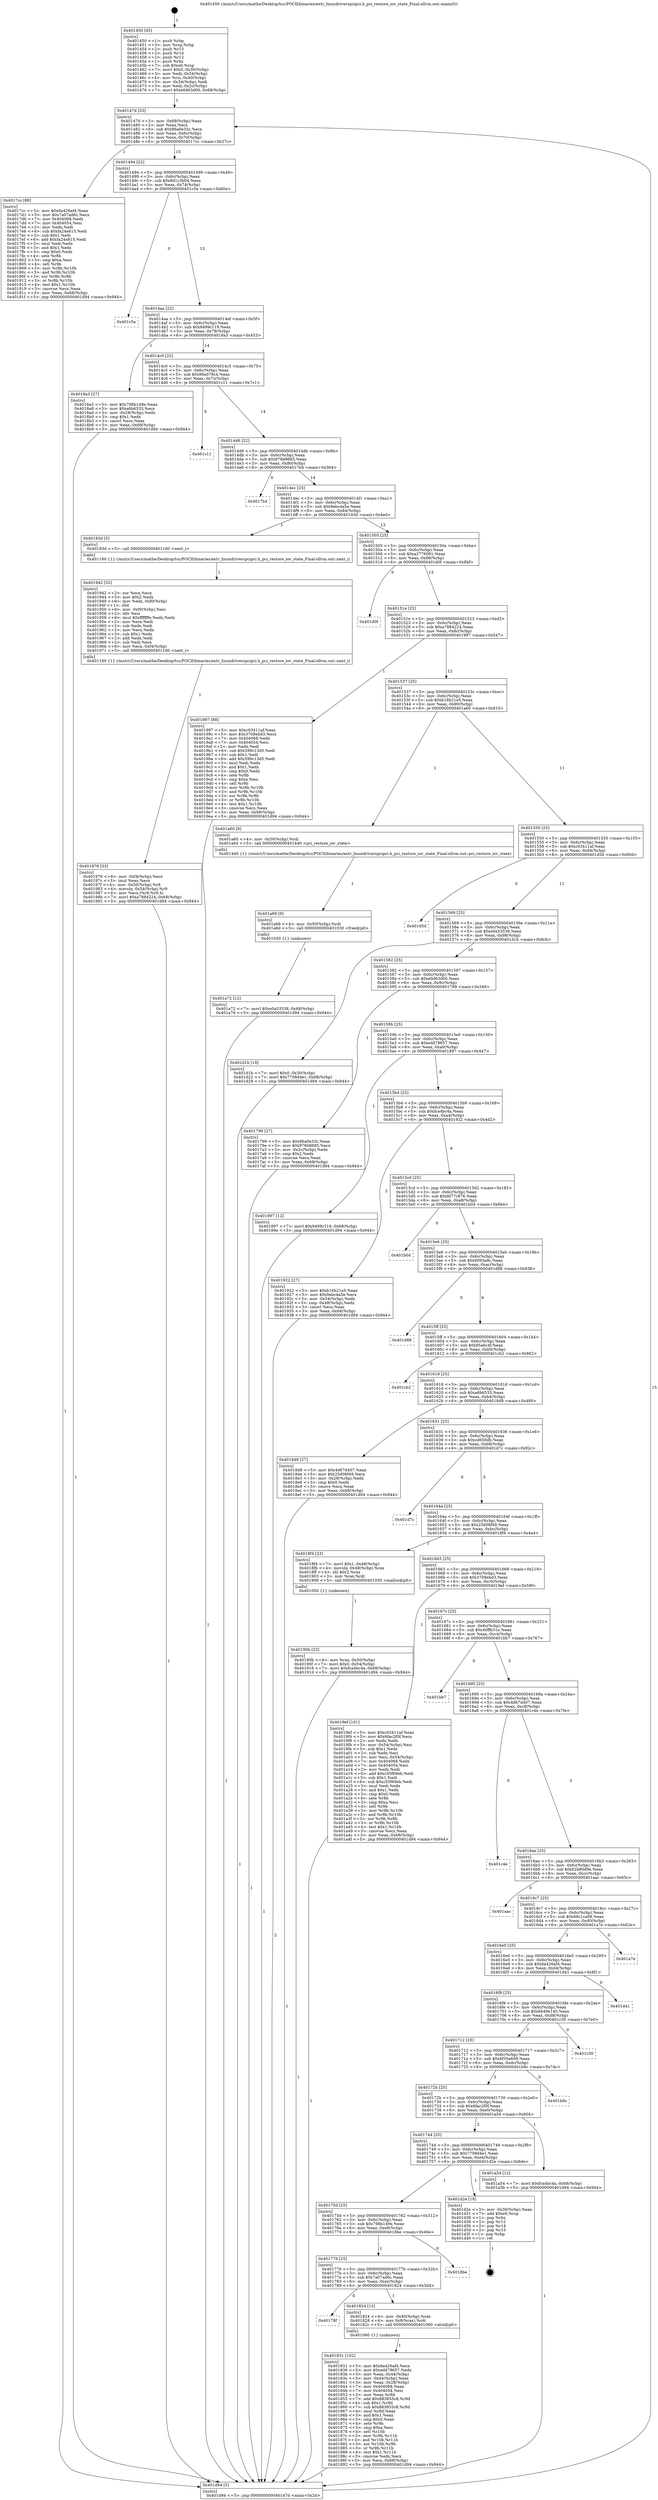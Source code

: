 digraph "0x401450" {
  label = "0x401450 (/mnt/c/Users/mathe/Desktop/tcc/POCII/binaries/extr_linuxdriverspcipci.h_pci_restore_iov_state_Final-ollvm.out::main(0))"
  labelloc = "t"
  node[shape=record]

  Entry [label="",width=0.3,height=0.3,shape=circle,fillcolor=black,style=filled]
  "0x40147d" [label="{
     0x40147d [23]\l
     | [instrs]\l
     &nbsp;&nbsp;0x40147d \<+3\>: mov -0x68(%rbp),%eax\l
     &nbsp;&nbsp;0x401480 \<+2\>: mov %eax,%ecx\l
     &nbsp;&nbsp;0x401482 \<+6\>: sub $0x86a0e33c,%ecx\l
     &nbsp;&nbsp;0x401488 \<+3\>: mov %eax,-0x6c(%rbp)\l
     &nbsp;&nbsp;0x40148b \<+3\>: mov %ecx,-0x70(%rbp)\l
     &nbsp;&nbsp;0x40148e \<+6\>: je 00000000004017cc \<main+0x37c\>\l
  }"]
  "0x4017cc" [label="{
     0x4017cc [88]\l
     | [instrs]\l
     &nbsp;&nbsp;0x4017cc \<+5\>: mov $0x6a426af4,%eax\l
     &nbsp;&nbsp;0x4017d1 \<+5\>: mov $0x7a07ad6c,%ecx\l
     &nbsp;&nbsp;0x4017d6 \<+7\>: mov 0x404068,%edx\l
     &nbsp;&nbsp;0x4017dd \<+7\>: mov 0x404054,%esi\l
     &nbsp;&nbsp;0x4017e4 \<+2\>: mov %edx,%edi\l
     &nbsp;&nbsp;0x4017e6 \<+6\>: sub $0xfa24e815,%edi\l
     &nbsp;&nbsp;0x4017ec \<+3\>: sub $0x1,%edi\l
     &nbsp;&nbsp;0x4017ef \<+6\>: add $0xfa24e815,%edi\l
     &nbsp;&nbsp;0x4017f5 \<+3\>: imul %edi,%edx\l
     &nbsp;&nbsp;0x4017f8 \<+3\>: and $0x1,%edx\l
     &nbsp;&nbsp;0x4017fb \<+3\>: cmp $0x0,%edx\l
     &nbsp;&nbsp;0x4017fe \<+4\>: sete %r8b\l
     &nbsp;&nbsp;0x401802 \<+3\>: cmp $0xa,%esi\l
     &nbsp;&nbsp;0x401805 \<+4\>: setl %r9b\l
     &nbsp;&nbsp;0x401809 \<+3\>: mov %r8b,%r10b\l
     &nbsp;&nbsp;0x40180c \<+3\>: and %r9b,%r10b\l
     &nbsp;&nbsp;0x40180f \<+3\>: xor %r9b,%r8b\l
     &nbsp;&nbsp;0x401812 \<+3\>: or %r8b,%r10b\l
     &nbsp;&nbsp;0x401815 \<+4\>: test $0x1,%r10b\l
     &nbsp;&nbsp;0x401819 \<+3\>: cmovne %ecx,%eax\l
     &nbsp;&nbsp;0x40181c \<+3\>: mov %eax,-0x68(%rbp)\l
     &nbsp;&nbsp;0x40181f \<+5\>: jmp 0000000000401d94 \<main+0x944\>\l
  }"]
  "0x401494" [label="{
     0x401494 [22]\l
     | [instrs]\l
     &nbsp;&nbsp;0x401494 \<+5\>: jmp 0000000000401499 \<main+0x49\>\l
     &nbsp;&nbsp;0x401499 \<+3\>: mov -0x6c(%rbp),%eax\l
     &nbsp;&nbsp;0x40149c \<+5\>: sub $0x8d1c3b04,%eax\l
     &nbsp;&nbsp;0x4014a1 \<+3\>: mov %eax,-0x74(%rbp)\l
     &nbsp;&nbsp;0x4014a4 \<+6\>: je 0000000000401c5a \<main+0x80a\>\l
  }"]
  Exit [label="",width=0.3,height=0.3,shape=circle,fillcolor=black,style=filled,peripheries=2]
  "0x401c5a" [label="{
     0x401c5a\l
  }", style=dashed]
  "0x4014aa" [label="{
     0x4014aa [22]\l
     | [instrs]\l
     &nbsp;&nbsp;0x4014aa \<+5\>: jmp 00000000004014af \<main+0x5f\>\l
     &nbsp;&nbsp;0x4014af \<+3\>: mov -0x6c(%rbp),%eax\l
     &nbsp;&nbsp;0x4014b2 \<+5\>: sub $0x9499c119,%eax\l
     &nbsp;&nbsp;0x4014b7 \<+3\>: mov %eax,-0x78(%rbp)\l
     &nbsp;&nbsp;0x4014ba \<+6\>: je 00000000004018a3 \<main+0x453\>\l
  }"]
  "0x401a72" [label="{
     0x401a72 [12]\l
     | [instrs]\l
     &nbsp;&nbsp;0x401a72 \<+7\>: movl $0xe0a53538,-0x68(%rbp)\l
     &nbsp;&nbsp;0x401a79 \<+5\>: jmp 0000000000401d94 \<main+0x944\>\l
  }"]
  "0x4018a3" [label="{
     0x4018a3 [27]\l
     | [instrs]\l
     &nbsp;&nbsp;0x4018a3 \<+5\>: mov $0x798b149e,%eax\l
     &nbsp;&nbsp;0x4018a8 \<+5\>: mov $0xa6b6533,%ecx\l
     &nbsp;&nbsp;0x4018ad \<+3\>: mov -0x28(%rbp),%edx\l
     &nbsp;&nbsp;0x4018b0 \<+3\>: cmp $0x1,%edx\l
     &nbsp;&nbsp;0x4018b3 \<+3\>: cmovl %ecx,%eax\l
     &nbsp;&nbsp;0x4018b6 \<+3\>: mov %eax,-0x68(%rbp)\l
     &nbsp;&nbsp;0x4018b9 \<+5\>: jmp 0000000000401d94 \<main+0x944\>\l
  }"]
  "0x4014c0" [label="{
     0x4014c0 [22]\l
     | [instrs]\l
     &nbsp;&nbsp;0x4014c0 \<+5\>: jmp 00000000004014c5 \<main+0x75\>\l
     &nbsp;&nbsp;0x4014c5 \<+3\>: mov -0x6c(%rbp),%eax\l
     &nbsp;&nbsp;0x4014c8 \<+5\>: sub $0x96a078c4,%eax\l
     &nbsp;&nbsp;0x4014cd \<+3\>: mov %eax,-0x7c(%rbp)\l
     &nbsp;&nbsp;0x4014d0 \<+6\>: je 0000000000401c11 \<main+0x7c1\>\l
  }"]
  "0x401a69" [label="{
     0x401a69 [9]\l
     | [instrs]\l
     &nbsp;&nbsp;0x401a69 \<+4\>: mov -0x50(%rbp),%rdi\l
     &nbsp;&nbsp;0x401a6d \<+5\>: call 0000000000401030 \<free@plt\>\l
     | [calls]\l
     &nbsp;&nbsp;0x401030 \{1\} (unknown)\l
  }"]
  "0x401c11" [label="{
     0x401c11\l
  }", style=dashed]
  "0x4014d6" [label="{
     0x4014d6 [22]\l
     | [instrs]\l
     &nbsp;&nbsp;0x4014d6 \<+5\>: jmp 00000000004014db \<main+0x8b\>\l
     &nbsp;&nbsp;0x4014db \<+3\>: mov -0x6c(%rbp),%eax\l
     &nbsp;&nbsp;0x4014de \<+5\>: sub $0x976b8685,%eax\l
     &nbsp;&nbsp;0x4014e3 \<+3\>: mov %eax,-0x80(%rbp)\l
     &nbsp;&nbsp;0x4014e6 \<+6\>: je 00000000004017b4 \<main+0x364\>\l
  }"]
  "0x401976" [label="{
     0x401976 [33]\l
     | [instrs]\l
     &nbsp;&nbsp;0x401976 \<+6\>: mov -0xf4(%rbp),%ecx\l
     &nbsp;&nbsp;0x40197c \<+3\>: imul %eax,%ecx\l
     &nbsp;&nbsp;0x40197f \<+4\>: mov -0x50(%rbp),%r8\l
     &nbsp;&nbsp;0x401983 \<+4\>: movslq -0x54(%rbp),%r9\l
     &nbsp;&nbsp;0x401987 \<+4\>: mov %ecx,(%r8,%r9,4)\l
     &nbsp;&nbsp;0x40198b \<+7\>: movl $0xa7884224,-0x68(%rbp)\l
     &nbsp;&nbsp;0x401992 \<+5\>: jmp 0000000000401d94 \<main+0x944\>\l
  }"]
  "0x4017b4" [label="{
     0x4017b4\l
  }", style=dashed]
  "0x4014ec" [label="{
     0x4014ec [25]\l
     | [instrs]\l
     &nbsp;&nbsp;0x4014ec \<+5\>: jmp 00000000004014f1 \<main+0xa1\>\l
     &nbsp;&nbsp;0x4014f1 \<+3\>: mov -0x6c(%rbp),%eax\l
     &nbsp;&nbsp;0x4014f4 \<+5\>: sub $0x9ebc4a5e,%eax\l
     &nbsp;&nbsp;0x4014f9 \<+6\>: mov %eax,-0x84(%rbp)\l
     &nbsp;&nbsp;0x4014ff \<+6\>: je 000000000040193d \<main+0x4ed\>\l
  }"]
  "0x401942" [label="{
     0x401942 [52]\l
     | [instrs]\l
     &nbsp;&nbsp;0x401942 \<+2\>: xor %ecx,%ecx\l
     &nbsp;&nbsp;0x401944 \<+5\>: mov $0x2,%edx\l
     &nbsp;&nbsp;0x401949 \<+6\>: mov %edx,-0xf0(%rbp)\l
     &nbsp;&nbsp;0x40194f \<+1\>: cltd\l
     &nbsp;&nbsp;0x401950 \<+6\>: mov -0xf0(%rbp),%esi\l
     &nbsp;&nbsp;0x401956 \<+2\>: idiv %esi\l
     &nbsp;&nbsp;0x401958 \<+6\>: imul $0xfffffffe,%edx,%edx\l
     &nbsp;&nbsp;0x40195e \<+2\>: mov %ecx,%edi\l
     &nbsp;&nbsp;0x401960 \<+2\>: sub %edx,%edi\l
     &nbsp;&nbsp;0x401962 \<+2\>: mov %ecx,%edx\l
     &nbsp;&nbsp;0x401964 \<+3\>: sub $0x1,%edx\l
     &nbsp;&nbsp;0x401967 \<+2\>: add %edx,%edi\l
     &nbsp;&nbsp;0x401969 \<+2\>: sub %edi,%ecx\l
     &nbsp;&nbsp;0x40196b \<+6\>: mov %ecx,-0xf4(%rbp)\l
     &nbsp;&nbsp;0x401971 \<+5\>: call 0000000000401160 \<next_i\>\l
     | [calls]\l
     &nbsp;&nbsp;0x401160 \{1\} (/mnt/c/Users/mathe/Desktop/tcc/POCII/binaries/extr_linuxdriverspcipci.h_pci_restore_iov_state_Final-ollvm.out::next_i)\l
  }"]
  "0x40193d" [label="{
     0x40193d [5]\l
     | [instrs]\l
     &nbsp;&nbsp;0x40193d \<+5\>: call 0000000000401160 \<next_i\>\l
     | [calls]\l
     &nbsp;&nbsp;0x401160 \{1\} (/mnt/c/Users/mathe/Desktop/tcc/POCII/binaries/extr_linuxdriverspcipci.h_pci_restore_iov_state_Final-ollvm.out::next_i)\l
  }"]
  "0x401505" [label="{
     0x401505 [25]\l
     | [instrs]\l
     &nbsp;&nbsp;0x401505 \<+5\>: jmp 000000000040150a \<main+0xba\>\l
     &nbsp;&nbsp;0x40150a \<+3\>: mov -0x6c(%rbp),%eax\l
     &nbsp;&nbsp;0x40150d \<+5\>: sub $0xa2776091,%eax\l
     &nbsp;&nbsp;0x401512 \<+6\>: mov %eax,-0x88(%rbp)\l
     &nbsp;&nbsp;0x401518 \<+6\>: je 0000000000401d0f \<main+0x8bf\>\l
  }"]
  "0x40190b" [label="{
     0x40190b [23]\l
     | [instrs]\l
     &nbsp;&nbsp;0x40190b \<+4\>: mov %rax,-0x50(%rbp)\l
     &nbsp;&nbsp;0x40190f \<+7\>: movl $0x0,-0x54(%rbp)\l
     &nbsp;&nbsp;0x401916 \<+7\>: movl $0xfca4bc4a,-0x68(%rbp)\l
     &nbsp;&nbsp;0x40191d \<+5\>: jmp 0000000000401d94 \<main+0x944\>\l
  }"]
  "0x401d0f" [label="{
     0x401d0f\l
  }", style=dashed]
  "0x40151e" [label="{
     0x40151e [25]\l
     | [instrs]\l
     &nbsp;&nbsp;0x40151e \<+5\>: jmp 0000000000401523 \<main+0xd3\>\l
     &nbsp;&nbsp;0x401523 \<+3\>: mov -0x6c(%rbp),%eax\l
     &nbsp;&nbsp;0x401526 \<+5\>: sub $0xa7884224,%eax\l
     &nbsp;&nbsp;0x40152b \<+6\>: mov %eax,-0x8c(%rbp)\l
     &nbsp;&nbsp;0x401531 \<+6\>: je 0000000000401997 \<main+0x547\>\l
  }"]
  "0x401831" [label="{
     0x401831 [102]\l
     | [instrs]\l
     &nbsp;&nbsp;0x401831 \<+5\>: mov $0x6a426af4,%ecx\l
     &nbsp;&nbsp;0x401836 \<+5\>: mov $0xedd78657,%edx\l
     &nbsp;&nbsp;0x40183b \<+3\>: mov %eax,-0x44(%rbp)\l
     &nbsp;&nbsp;0x40183e \<+3\>: mov -0x44(%rbp),%eax\l
     &nbsp;&nbsp;0x401841 \<+3\>: mov %eax,-0x28(%rbp)\l
     &nbsp;&nbsp;0x401844 \<+7\>: mov 0x404068,%eax\l
     &nbsp;&nbsp;0x40184b \<+7\>: mov 0x404054,%esi\l
     &nbsp;&nbsp;0x401852 \<+3\>: mov %eax,%r8d\l
     &nbsp;&nbsp;0x401855 \<+7\>: add $0x883855c8,%r8d\l
     &nbsp;&nbsp;0x40185c \<+4\>: sub $0x1,%r8d\l
     &nbsp;&nbsp;0x401860 \<+7\>: sub $0x883855c8,%r8d\l
     &nbsp;&nbsp;0x401867 \<+4\>: imul %r8d,%eax\l
     &nbsp;&nbsp;0x40186b \<+3\>: and $0x1,%eax\l
     &nbsp;&nbsp;0x40186e \<+3\>: cmp $0x0,%eax\l
     &nbsp;&nbsp;0x401871 \<+4\>: sete %r9b\l
     &nbsp;&nbsp;0x401875 \<+3\>: cmp $0xa,%esi\l
     &nbsp;&nbsp;0x401878 \<+4\>: setl %r10b\l
     &nbsp;&nbsp;0x40187c \<+3\>: mov %r9b,%r11b\l
     &nbsp;&nbsp;0x40187f \<+3\>: and %r10b,%r11b\l
     &nbsp;&nbsp;0x401882 \<+3\>: xor %r10b,%r9b\l
     &nbsp;&nbsp;0x401885 \<+3\>: or %r9b,%r11b\l
     &nbsp;&nbsp;0x401888 \<+4\>: test $0x1,%r11b\l
     &nbsp;&nbsp;0x40188c \<+3\>: cmovne %edx,%ecx\l
     &nbsp;&nbsp;0x40188f \<+3\>: mov %ecx,-0x68(%rbp)\l
     &nbsp;&nbsp;0x401892 \<+5\>: jmp 0000000000401d94 \<main+0x944\>\l
  }"]
  "0x401997" [label="{
     0x401997 [88]\l
     | [instrs]\l
     &nbsp;&nbsp;0x401997 \<+5\>: mov $0xc03411af,%eax\l
     &nbsp;&nbsp;0x40199c \<+5\>: mov $0x3708ebd3,%ecx\l
     &nbsp;&nbsp;0x4019a1 \<+7\>: mov 0x404068,%edx\l
     &nbsp;&nbsp;0x4019a8 \<+7\>: mov 0x404054,%esi\l
     &nbsp;&nbsp;0x4019af \<+2\>: mov %edx,%edi\l
     &nbsp;&nbsp;0x4019b1 \<+6\>: sub $0x599c13d5,%edi\l
     &nbsp;&nbsp;0x4019b7 \<+3\>: sub $0x1,%edi\l
     &nbsp;&nbsp;0x4019ba \<+6\>: add $0x599c13d5,%edi\l
     &nbsp;&nbsp;0x4019c0 \<+3\>: imul %edi,%edx\l
     &nbsp;&nbsp;0x4019c3 \<+3\>: and $0x1,%edx\l
     &nbsp;&nbsp;0x4019c6 \<+3\>: cmp $0x0,%edx\l
     &nbsp;&nbsp;0x4019c9 \<+4\>: sete %r8b\l
     &nbsp;&nbsp;0x4019cd \<+3\>: cmp $0xa,%esi\l
     &nbsp;&nbsp;0x4019d0 \<+4\>: setl %r9b\l
     &nbsp;&nbsp;0x4019d4 \<+3\>: mov %r8b,%r10b\l
     &nbsp;&nbsp;0x4019d7 \<+3\>: and %r9b,%r10b\l
     &nbsp;&nbsp;0x4019da \<+3\>: xor %r9b,%r8b\l
     &nbsp;&nbsp;0x4019dd \<+3\>: or %r8b,%r10b\l
     &nbsp;&nbsp;0x4019e0 \<+4\>: test $0x1,%r10b\l
     &nbsp;&nbsp;0x4019e4 \<+3\>: cmovne %ecx,%eax\l
     &nbsp;&nbsp;0x4019e7 \<+3\>: mov %eax,-0x68(%rbp)\l
     &nbsp;&nbsp;0x4019ea \<+5\>: jmp 0000000000401d94 \<main+0x944\>\l
  }"]
  "0x401537" [label="{
     0x401537 [25]\l
     | [instrs]\l
     &nbsp;&nbsp;0x401537 \<+5\>: jmp 000000000040153c \<main+0xec\>\l
     &nbsp;&nbsp;0x40153c \<+3\>: mov -0x6c(%rbp),%eax\l
     &nbsp;&nbsp;0x40153f \<+5\>: sub $0xb16b21e5,%eax\l
     &nbsp;&nbsp;0x401544 \<+6\>: mov %eax,-0x90(%rbp)\l
     &nbsp;&nbsp;0x40154a \<+6\>: je 0000000000401a60 \<main+0x610\>\l
  }"]
  "0x40178f" [label="{
     0x40178f\l
  }", style=dashed]
  "0x401a60" [label="{
     0x401a60 [9]\l
     | [instrs]\l
     &nbsp;&nbsp;0x401a60 \<+4\>: mov -0x50(%rbp),%rdi\l
     &nbsp;&nbsp;0x401a64 \<+5\>: call 0000000000401440 \<pci_restore_iov_state\>\l
     | [calls]\l
     &nbsp;&nbsp;0x401440 \{1\} (/mnt/c/Users/mathe/Desktop/tcc/POCII/binaries/extr_linuxdriverspcipci.h_pci_restore_iov_state_Final-ollvm.out::pci_restore_iov_state)\l
  }"]
  "0x401550" [label="{
     0x401550 [25]\l
     | [instrs]\l
     &nbsp;&nbsp;0x401550 \<+5\>: jmp 0000000000401555 \<main+0x105\>\l
     &nbsp;&nbsp;0x401555 \<+3\>: mov -0x6c(%rbp),%eax\l
     &nbsp;&nbsp;0x401558 \<+5\>: sub $0xc03411af,%eax\l
     &nbsp;&nbsp;0x40155d \<+6\>: mov %eax,-0x94(%rbp)\l
     &nbsp;&nbsp;0x401563 \<+6\>: je 0000000000401d5d \<main+0x90d\>\l
  }"]
  "0x401824" [label="{
     0x401824 [13]\l
     | [instrs]\l
     &nbsp;&nbsp;0x401824 \<+4\>: mov -0x40(%rbp),%rax\l
     &nbsp;&nbsp;0x401828 \<+4\>: mov 0x8(%rax),%rdi\l
     &nbsp;&nbsp;0x40182c \<+5\>: call 0000000000401060 \<atoi@plt\>\l
     | [calls]\l
     &nbsp;&nbsp;0x401060 \{1\} (unknown)\l
  }"]
  "0x401d5d" [label="{
     0x401d5d\l
  }", style=dashed]
  "0x401569" [label="{
     0x401569 [25]\l
     | [instrs]\l
     &nbsp;&nbsp;0x401569 \<+5\>: jmp 000000000040156e \<main+0x11e\>\l
     &nbsp;&nbsp;0x40156e \<+3\>: mov -0x6c(%rbp),%eax\l
     &nbsp;&nbsp;0x401571 \<+5\>: sub $0xe0a53538,%eax\l
     &nbsp;&nbsp;0x401576 \<+6\>: mov %eax,-0x98(%rbp)\l
     &nbsp;&nbsp;0x40157c \<+6\>: je 0000000000401d1b \<main+0x8cb\>\l
  }"]
  "0x401776" [label="{
     0x401776 [25]\l
     | [instrs]\l
     &nbsp;&nbsp;0x401776 \<+5\>: jmp 000000000040177b \<main+0x32b\>\l
     &nbsp;&nbsp;0x40177b \<+3\>: mov -0x6c(%rbp),%eax\l
     &nbsp;&nbsp;0x40177e \<+5\>: sub $0x7a07ad6c,%eax\l
     &nbsp;&nbsp;0x401783 \<+6\>: mov %eax,-0xec(%rbp)\l
     &nbsp;&nbsp;0x401789 \<+6\>: je 0000000000401824 \<main+0x3d4\>\l
  }"]
  "0x401d1b" [label="{
     0x401d1b [19]\l
     | [instrs]\l
     &nbsp;&nbsp;0x401d1b \<+7\>: movl $0x0,-0x30(%rbp)\l
     &nbsp;&nbsp;0x401d22 \<+7\>: movl $0x7708d4e1,-0x68(%rbp)\l
     &nbsp;&nbsp;0x401d29 \<+5\>: jmp 0000000000401d94 \<main+0x944\>\l
  }"]
  "0x401582" [label="{
     0x401582 [25]\l
     | [instrs]\l
     &nbsp;&nbsp;0x401582 \<+5\>: jmp 0000000000401587 \<main+0x137\>\l
     &nbsp;&nbsp;0x401587 \<+3\>: mov -0x6c(%rbp),%eax\l
     &nbsp;&nbsp;0x40158a \<+5\>: sub $0xe0d63d00,%eax\l
     &nbsp;&nbsp;0x40158f \<+6\>: mov %eax,-0x9c(%rbp)\l
     &nbsp;&nbsp;0x401595 \<+6\>: je 0000000000401799 \<main+0x349\>\l
  }"]
  "0x4018be" [label="{
     0x4018be\l
  }", style=dashed]
  "0x401799" [label="{
     0x401799 [27]\l
     | [instrs]\l
     &nbsp;&nbsp;0x401799 \<+5\>: mov $0x86a0e33c,%eax\l
     &nbsp;&nbsp;0x40179e \<+5\>: mov $0x976b8685,%ecx\l
     &nbsp;&nbsp;0x4017a3 \<+3\>: mov -0x2c(%rbp),%edx\l
     &nbsp;&nbsp;0x4017a6 \<+3\>: cmp $0x2,%edx\l
     &nbsp;&nbsp;0x4017a9 \<+3\>: cmovne %ecx,%eax\l
     &nbsp;&nbsp;0x4017ac \<+3\>: mov %eax,-0x68(%rbp)\l
     &nbsp;&nbsp;0x4017af \<+5\>: jmp 0000000000401d94 \<main+0x944\>\l
  }"]
  "0x40159b" [label="{
     0x40159b [25]\l
     | [instrs]\l
     &nbsp;&nbsp;0x40159b \<+5\>: jmp 00000000004015a0 \<main+0x150\>\l
     &nbsp;&nbsp;0x4015a0 \<+3\>: mov -0x6c(%rbp),%eax\l
     &nbsp;&nbsp;0x4015a3 \<+5\>: sub $0xedd78657,%eax\l
     &nbsp;&nbsp;0x4015a8 \<+6\>: mov %eax,-0xa0(%rbp)\l
     &nbsp;&nbsp;0x4015ae \<+6\>: je 0000000000401897 \<main+0x447\>\l
  }"]
  "0x401d94" [label="{
     0x401d94 [5]\l
     | [instrs]\l
     &nbsp;&nbsp;0x401d94 \<+5\>: jmp 000000000040147d \<main+0x2d\>\l
  }"]
  "0x401450" [label="{
     0x401450 [45]\l
     | [instrs]\l
     &nbsp;&nbsp;0x401450 \<+1\>: push %rbp\l
     &nbsp;&nbsp;0x401451 \<+3\>: mov %rsp,%rbp\l
     &nbsp;&nbsp;0x401454 \<+2\>: push %r15\l
     &nbsp;&nbsp;0x401456 \<+2\>: push %r14\l
     &nbsp;&nbsp;0x401458 \<+2\>: push %r12\l
     &nbsp;&nbsp;0x40145a \<+1\>: push %rbx\l
     &nbsp;&nbsp;0x40145b \<+7\>: sub $0xe0,%rsp\l
     &nbsp;&nbsp;0x401462 \<+7\>: movl $0x0,-0x30(%rbp)\l
     &nbsp;&nbsp;0x401469 \<+3\>: mov %edi,-0x34(%rbp)\l
     &nbsp;&nbsp;0x40146c \<+4\>: mov %rsi,-0x40(%rbp)\l
     &nbsp;&nbsp;0x401470 \<+3\>: mov -0x34(%rbp),%edi\l
     &nbsp;&nbsp;0x401473 \<+3\>: mov %edi,-0x2c(%rbp)\l
     &nbsp;&nbsp;0x401476 \<+7\>: movl $0xe0d63d00,-0x68(%rbp)\l
  }"]
  "0x40175d" [label="{
     0x40175d [25]\l
     | [instrs]\l
     &nbsp;&nbsp;0x40175d \<+5\>: jmp 0000000000401762 \<main+0x312\>\l
     &nbsp;&nbsp;0x401762 \<+3\>: mov -0x6c(%rbp),%eax\l
     &nbsp;&nbsp;0x401765 \<+5\>: sub $0x798b149e,%eax\l
     &nbsp;&nbsp;0x40176a \<+6\>: mov %eax,-0xe8(%rbp)\l
     &nbsp;&nbsp;0x401770 \<+6\>: je 00000000004018be \<main+0x46e\>\l
  }"]
  "0x401897" [label="{
     0x401897 [12]\l
     | [instrs]\l
     &nbsp;&nbsp;0x401897 \<+7\>: movl $0x9499c119,-0x68(%rbp)\l
     &nbsp;&nbsp;0x40189e \<+5\>: jmp 0000000000401d94 \<main+0x944\>\l
  }"]
  "0x4015b4" [label="{
     0x4015b4 [25]\l
     | [instrs]\l
     &nbsp;&nbsp;0x4015b4 \<+5\>: jmp 00000000004015b9 \<main+0x169\>\l
     &nbsp;&nbsp;0x4015b9 \<+3\>: mov -0x6c(%rbp),%eax\l
     &nbsp;&nbsp;0x4015bc \<+5\>: sub $0xfca4bc4a,%eax\l
     &nbsp;&nbsp;0x4015c1 \<+6\>: mov %eax,-0xa4(%rbp)\l
     &nbsp;&nbsp;0x4015c7 \<+6\>: je 0000000000401922 \<main+0x4d2\>\l
  }"]
  "0x401d2e" [label="{
     0x401d2e [19]\l
     | [instrs]\l
     &nbsp;&nbsp;0x401d2e \<+3\>: mov -0x30(%rbp),%eax\l
     &nbsp;&nbsp;0x401d31 \<+7\>: add $0xe0,%rsp\l
     &nbsp;&nbsp;0x401d38 \<+1\>: pop %rbx\l
     &nbsp;&nbsp;0x401d39 \<+2\>: pop %r12\l
     &nbsp;&nbsp;0x401d3b \<+2\>: pop %r14\l
     &nbsp;&nbsp;0x401d3d \<+2\>: pop %r15\l
     &nbsp;&nbsp;0x401d3f \<+1\>: pop %rbp\l
     &nbsp;&nbsp;0x401d40 \<+1\>: ret\l
  }"]
  "0x401922" [label="{
     0x401922 [27]\l
     | [instrs]\l
     &nbsp;&nbsp;0x401922 \<+5\>: mov $0xb16b21e5,%eax\l
     &nbsp;&nbsp;0x401927 \<+5\>: mov $0x9ebc4a5e,%ecx\l
     &nbsp;&nbsp;0x40192c \<+3\>: mov -0x54(%rbp),%edx\l
     &nbsp;&nbsp;0x40192f \<+3\>: cmp -0x48(%rbp),%edx\l
     &nbsp;&nbsp;0x401932 \<+3\>: cmovl %ecx,%eax\l
     &nbsp;&nbsp;0x401935 \<+3\>: mov %eax,-0x68(%rbp)\l
     &nbsp;&nbsp;0x401938 \<+5\>: jmp 0000000000401d94 \<main+0x944\>\l
  }"]
  "0x4015cd" [label="{
     0x4015cd [25]\l
     | [instrs]\l
     &nbsp;&nbsp;0x4015cd \<+5\>: jmp 00000000004015d2 \<main+0x182\>\l
     &nbsp;&nbsp;0x4015d2 \<+3\>: mov -0x6c(%rbp),%eax\l
     &nbsp;&nbsp;0x4015d5 \<+5\>: sub $0xfd77c876,%eax\l
     &nbsp;&nbsp;0x4015da \<+6\>: mov %eax,-0xa8(%rbp)\l
     &nbsp;&nbsp;0x4015e0 \<+6\>: je 0000000000401b04 \<main+0x6b4\>\l
  }"]
  "0x401744" [label="{
     0x401744 [25]\l
     | [instrs]\l
     &nbsp;&nbsp;0x401744 \<+5\>: jmp 0000000000401749 \<main+0x2f9\>\l
     &nbsp;&nbsp;0x401749 \<+3\>: mov -0x6c(%rbp),%eax\l
     &nbsp;&nbsp;0x40174c \<+5\>: sub $0x7708d4e1,%eax\l
     &nbsp;&nbsp;0x401751 \<+6\>: mov %eax,-0xe4(%rbp)\l
     &nbsp;&nbsp;0x401757 \<+6\>: je 0000000000401d2e \<main+0x8de\>\l
  }"]
  "0x401b04" [label="{
     0x401b04\l
  }", style=dashed]
  "0x4015e6" [label="{
     0x4015e6 [25]\l
     | [instrs]\l
     &nbsp;&nbsp;0x4015e6 \<+5\>: jmp 00000000004015eb \<main+0x19b\>\l
     &nbsp;&nbsp;0x4015eb \<+3\>: mov -0x6c(%rbp),%eax\l
     &nbsp;&nbsp;0x4015ee \<+5\>: sub $0x9093a9c,%eax\l
     &nbsp;&nbsp;0x4015f3 \<+6\>: mov %eax,-0xac(%rbp)\l
     &nbsp;&nbsp;0x4015f9 \<+6\>: je 0000000000401d88 \<main+0x938\>\l
  }"]
  "0x401a54" [label="{
     0x401a54 [12]\l
     | [instrs]\l
     &nbsp;&nbsp;0x401a54 \<+7\>: movl $0xfca4bc4a,-0x68(%rbp)\l
     &nbsp;&nbsp;0x401a5b \<+5\>: jmp 0000000000401d94 \<main+0x944\>\l
  }"]
  "0x401d88" [label="{
     0x401d88\l
  }", style=dashed]
  "0x4015ff" [label="{
     0x4015ff [25]\l
     | [instrs]\l
     &nbsp;&nbsp;0x4015ff \<+5\>: jmp 0000000000401604 \<main+0x1b4\>\l
     &nbsp;&nbsp;0x401604 \<+3\>: mov -0x6c(%rbp),%eax\l
     &nbsp;&nbsp;0x401607 \<+5\>: sub $0x95a6c4f,%eax\l
     &nbsp;&nbsp;0x40160c \<+6\>: mov %eax,-0xb0(%rbp)\l
     &nbsp;&nbsp;0x401612 \<+6\>: je 0000000000401cb2 \<main+0x862\>\l
  }"]
  "0x40172b" [label="{
     0x40172b [25]\l
     | [instrs]\l
     &nbsp;&nbsp;0x40172b \<+5\>: jmp 0000000000401730 \<main+0x2e0\>\l
     &nbsp;&nbsp;0x401730 \<+3\>: mov -0x6c(%rbp),%eax\l
     &nbsp;&nbsp;0x401733 \<+5\>: sub $0x6fac2f0f,%eax\l
     &nbsp;&nbsp;0x401738 \<+6\>: mov %eax,-0xe0(%rbp)\l
     &nbsp;&nbsp;0x40173e \<+6\>: je 0000000000401a54 \<main+0x604\>\l
  }"]
  "0x401cb2" [label="{
     0x401cb2\l
  }", style=dashed]
  "0x401618" [label="{
     0x401618 [25]\l
     | [instrs]\l
     &nbsp;&nbsp;0x401618 \<+5\>: jmp 000000000040161d \<main+0x1cd\>\l
     &nbsp;&nbsp;0x40161d \<+3\>: mov -0x6c(%rbp),%eax\l
     &nbsp;&nbsp;0x401620 \<+5\>: sub $0xa6b6533,%eax\l
     &nbsp;&nbsp;0x401625 \<+6\>: mov %eax,-0xb4(%rbp)\l
     &nbsp;&nbsp;0x40162b \<+6\>: je 00000000004018d9 \<main+0x489\>\l
  }"]
  "0x401b9c" [label="{
     0x401b9c\l
  }", style=dashed]
  "0x4018d9" [label="{
     0x4018d9 [27]\l
     | [instrs]\l
     &nbsp;&nbsp;0x4018d9 \<+5\>: mov $0x4d67d407,%eax\l
     &nbsp;&nbsp;0x4018de \<+5\>: mov $0x25d08f49,%ecx\l
     &nbsp;&nbsp;0x4018e3 \<+3\>: mov -0x28(%rbp),%edx\l
     &nbsp;&nbsp;0x4018e6 \<+3\>: cmp $0x0,%edx\l
     &nbsp;&nbsp;0x4018e9 \<+3\>: cmove %ecx,%eax\l
     &nbsp;&nbsp;0x4018ec \<+3\>: mov %eax,-0x68(%rbp)\l
     &nbsp;&nbsp;0x4018ef \<+5\>: jmp 0000000000401d94 \<main+0x944\>\l
  }"]
  "0x401631" [label="{
     0x401631 [25]\l
     | [instrs]\l
     &nbsp;&nbsp;0x401631 \<+5\>: jmp 0000000000401636 \<main+0x1e6\>\l
     &nbsp;&nbsp;0x401636 \<+3\>: mov -0x6c(%rbp),%eax\l
     &nbsp;&nbsp;0x401639 \<+5\>: sub $0xcd650db,%eax\l
     &nbsp;&nbsp;0x40163e \<+6\>: mov %eax,-0xb8(%rbp)\l
     &nbsp;&nbsp;0x401644 \<+6\>: je 0000000000401d7c \<main+0x92c\>\l
  }"]
  "0x401712" [label="{
     0x401712 [25]\l
     | [instrs]\l
     &nbsp;&nbsp;0x401712 \<+5\>: jmp 0000000000401717 \<main+0x2c7\>\l
     &nbsp;&nbsp;0x401717 \<+3\>: mov -0x6c(%rbp),%eax\l
     &nbsp;&nbsp;0x40171a \<+5\>: sub $0x6f35e608,%eax\l
     &nbsp;&nbsp;0x40171f \<+6\>: mov %eax,-0xdc(%rbp)\l
     &nbsp;&nbsp;0x401725 \<+6\>: je 0000000000401b9c \<main+0x74c\>\l
  }"]
  "0x401d7c" [label="{
     0x401d7c\l
  }", style=dashed]
  "0x40164a" [label="{
     0x40164a [25]\l
     | [instrs]\l
     &nbsp;&nbsp;0x40164a \<+5\>: jmp 000000000040164f \<main+0x1ff\>\l
     &nbsp;&nbsp;0x40164f \<+3\>: mov -0x6c(%rbp),%eax\l
     &nbsp;&nbsp;0x401652 \<+5\>: sub $0x25d08f49,%eax\l
     &nbsp;&nbsp;0x401657 \<+6\>: mov %eax,-0xbc(%rbp)\l
     &nbsp;&nbsp;0x40165d \<+6\>: je 00000000004018f4 \<main+0x4a4\>\l
  }"]
  "0x401c30" [label="{
     0x401c30\l
  }", style=dashed]
  "0x4018f4" [label="{
     0x4018f4 [23]\l
     | [instrs]\l
     &nbsp;&nbsp;0x4018f4 \<+7\>: movl $0x1,-0x48(%rbp)\l
     &nbsp;&nbsp;0x4018fb \<+4\>: movslq -0x48(%rbp),%rax\l
     &nbsp;&nbsp;0x4018ff \<+4\>: shl $0x2,%rax\l
     &nbsp;&nbsp;0x401903 \<+3\>: mov %rax,%rdi\l
     &nbsp;&nbsp;0x401906 \<+5\>: call 0000000000401050 \<malloc@plt\>\l
     | [calls]\l
     &nbsp;&nbsp;0x401050 \{1\} (unknown)\l
  }"]
  "0x401663" [label="{
     0x401663 [25]\l
     | [instrs]\l
     &nbsp;&nbsp;0x401663 \<+5\>: jmp 0000000000401668 \<main+0x218\>\l
     &nbsp;&nbsp;0x401668 \<+3\>: mov -0x6c(%rbp),%eax\l
     &nbsp;&nbsp;0x40166b \<+5\>: sub $0x3708ebd3,%eax\l
     &nbsp;&nbsp;0x401670 \<+6\>: mov %eax,-0xc0(%rbp)\l
     &nbsp;&nbsp;0x401676 \<+6\>: je 00000000004019ef \<main+0x59f\>\l
  }"]
  "0x4016f9" [label="{
     0x4016f9 [25]\l
     | [instrs]\l
     &nbsp;&nbsp;0x4016f9 \<+5\>: jmp 00000000004016fe \<main+0x2ae\>\l
     &nbsp;&nbsp;0x4016fe \<+3\>: mov -0x6c(%rbp),%eax\l
     &nbsp;&nbsp;0x401701 \<+5\>: sub $0x6b49e140,%eax\l
     &nbsp;&nbsp;0x401706 \<+6\>: mov %eax,-0xd8(%rbp)\l
     &nbsp;&nbsp;0x40170c \<+6\>: je 0000000000401c30 \<main+0x7e0\>\l
  }"]
  "0x4019ef" [label="{
     0x4019ef [101]\l
     | [instrs]\l
     &nbsp;&nbsp;0x4019ef \<+5\>: mov $0xc03411af,%eax\l
     &nbsp;&nbsp;0x4019f4 \<+5\>: mov $0x6fac2f0f,%ecx\l
     &nbsp;&nbsp;0x4019f9 \<+2\>: xor %edx,%edx\l
     &nbsp;&nbsp;0x4019fb \<+3\>: mov -0x54(%rbp),%esi\l
     &nbsp;&nbsp;0x4019fe \<+3\>: sub $0x1,%edx\l
     &nbsp;&nbsp;0x401a01 \<+2\>: sub %edx,%esi\l
     &nbsp;&nbsp;0x401a03 \<+3\>: mov %esi,-0x54(%rbp)\l
     &nbsp;&nbsp;0x401a06 \<+7\>: mov 0x404068,%edx\l
     &nbsp;&nbsp;0x401a0d \<+7\>: mov 0x404054,%esi\l
     &nbsp;&nbsp;0x401a14 \<+2\>: mov %edx,%edi\l
     &nbsp;&nbsp;0x401a16 \<+6\>: add $0xc55f69eb,%edi\l
     &nbsp;&nbsp;0x401a1c \<+3\>: sub $0x1,%edi\l
     &nbsp;&nbsp;0x401a1f \<+6\>: sub $0xc55f69eb,%edi\l
     &nbsp;&nbsp;0x401a25 \<+3\>: imul %edi,%edx\l
     &nbsp;&nbsp;0x401a28 \<+3\>: and $0x1,%edx\l
     &nbsp;&nbsp;0x401a2b \<+3\>: cmp $0x0,%edx\l
     &nbsp;&nbsp;0x401a2e \<+4\>: sete %r8b\l
     &nbsp;&nbsp;0x401a32 \<+3\>: cmp $0xa,%esi\l
     &nbsp;&nbsp;0x401a35 \<+4\>: setl %r9b\l
     &nbsp;&nbsp;0x401a39 \<+3\>: mov %r8b,%r10b\l
     &nbsp;&nbsp;0x401a3c \<+3\>: and %r9b,%r10b\l
     &nbsp;&nbsp;0x401a3f \<+3\>: xor %r9b,%r8b\l
     &nbsp;&nbsp;0x401a42 \<+3\>: or %r8b,%r10b\l
     &nbsp;&nbsp;0x401a45 \<+4\>: test $0x1,%r10b\l
     &nbsp;&nbsp;0x401a49 \<+3\>: cmovne %ecx,%eax\l
     &nbsp;&nbsp;0x401a4c \<+3\>: mov %eax,-0x68(%rbp)\l
     &nbsp;&nbsp;0x401a4f \<+5\>: jmp 0000000000401d94 \<main+0x944\>\l
  }"]
  "0x40167c" [label="{
     0x40167c [25]\l
     | [instrs]\l
     &nbsp;&nbsp;0x40167c \<+5\>: jmp 0000000000401681 \<main+0x231\>\l
     &nbsp;&nbsp;0x401681 \<+3\>: mov -0x6c(%rbp),%eax\l
     &nbsp;&nbsp;0x401684 \<+5\>: sub $0x40ffb31e,%eax\l
     &nbsp;&nbsp;0x401689 \<+6\>: mov %eax,-0xc4(%rbp)\l
     &nbsp;&nbsp;0x40168f \<+6\>: je 0000000000401bb7 \<main+0x767\>\l
  }"]
  "0x401d41" [label="{
     0x401d41\l
  }", style=dashed]
  "0x401bb7" [label="{
     0x401bb7\l
  }", style=dashed]
  "0x401695" [label="{
     0x401695 [25]\l
     | [instrs]\l
     &nbsp;&nbsp;0x401695 \<+5\>: jmp 000000000040169a \<main+0x24a\>\l
     &nbsp;&nbsp;0x40169a \<+3\>: mov -0x6c(%rbp),%eax\l
     &nbsp;&nbsp;0x40169d \<+5\>: sub $0x4d67d407,%eax\l
     &nbsp;&nbsp;0x4016a2 \<+6\>: mov %eax,-0xc8(%rbp)\l
     &nbsp;&nbsp;0x4016a8 \<+6\>: je 0000000000401c4e \<main+0x7fe\>\l
  }"]
  "0x4016e0" [label="{
     0x4016e0 [25]\l
     | [instrs]\l
     &nbsp;&nbsp;0x4016e0 \<+5\>: jmp 00000000004016e5 \<main+0x295\>\l
     &nbsp;&nbsp;0x4016e5 \<+3\>: mov -0x6c(%rbp),%eax\l
     &nbsp;&nbsp;0x4016e8 \<+5\>: sub $0x6a426af4,%eax\l
     &nbsp;&nbsp;0x4016ed \<+6\>: mov %eax,-0xd4(%rbp)\l
     &nbsp;&nbsp;0x4016f3 \<+6\>: je 0000000000401d41 \<main+0x8f1\>\l
  }"]
  "0x401c4e" [label="{
     0x401c4e\l
  }", style=dashed]
  "0x4016ae" [label="{
     0x4016ae [25]\l
     | [instrs]\l
     &nbsp;&nbsp;0x4016ae \<+5\>: jmp 00000000004016b3 \<main+0x263\>\l
     &nbsp;&nbsp;0x4016b3 \<+3\>: mov -0x6c(%rbp),%eax\l
     &nbsp;&nbsp;0x4016b6 \<+5\>: sub $0x62b80d9e,%eax\l
     &nbsp;&nbsp;0x4016bb \<+6\>: mov %eax,-0xcc(%rbp)\l
     &nbsp;&nbsp;0x4016c1 \<+6\>: je 0000000000401aac \<main+0x65c\>\l
  }"]
  "0x401a7e" [label="{
     0x401a7e\l
  }", style=dashed]
  "0x401aac" [label="{
     0x401aac\l
  }", style=dashed]
  "0x4016c7" [label="{
     0x4016c7 [25]\l
     | [instrs]\l
     &nbsp;&nbsp;0x4016c7 \<+5\>: jmp 00000000004016cc \<main+0x27c\>\l
     &nbsp;&nbsp;0x4016cc \<+3\>: mov -0x6c(%rbp),%eax\l
     &nbsp;&nbsp;0x4016cf \<+5\>: sub $0x69c1ca09,%eax\l
     &nbsp;&nbsp;0x4016d4 \<+6\>: mov %eax,-0xd0(%rbp)\l
     &nbsp;&nbsp;0x4016da \<+6\>: je 0000000000401a7e \<main+0x62e\>\l
  }"]
  Entry -> "0x401450" [label=" 1"]
  "0x40147d" -> "0x4017cc" [label=" 1"]
  "0x40147d" -> "0x401494" [label=" 15"]
  "0x401d2e" -> Exit [label=" 1"]
  "0x401494" -> "0x401c5a" [label=" 0"]
  "0x401494" -> "0x4014aa" [label=" 15"]
  "0x401d1b" -> "0x401d94" [label=" 1"]
  "0x4014aa" -> "0x4018a3" [label=" 1"]
  "0x4014aa" -> "0x4014c0" [label=" 14"]
  "0x401a72" -> "0x401d94" [label=" 1"]
  "0x4014c0" -> "0x401c11" [label=" 0"]
  "0x4014c0" -> "0x4014d6" [label=" 14"]
  "0x401a69" -> "0x401a72" [label=" 1"]
  "0x4014d6" -> "0x4017b4" [label=" 0"]
  "0x4014d6" -> "0x4014ec" [label=" 14"]
  "0x401a60" -> "0x401a69" [label=" 1"]
  "0x4014ec" -> "0x40193d" [label=" 1"]
  "0x4014ec" -> "0x401505" [label=" 13"]
  "0x401a54" -> "0x401d94" [label=" 1"]
  "0x401505" -> "0x401d0f" [label=" 0"]
  "0x401505" -> "0x40151e" [label=" 13"]
  "0x4019ef" -> "0x401d94" [label=" 1"]
  "0x40151e" -> "0x401997" [label=" 1"]
  "0x40151e" -> "0x401537" [label=" 12"]
  "0x401997" -> "0x401d94" [label=" 1"]
  "0x401537" -> "0x401a60" [label=" 1"]
  "0x401537" -> "0x401550" [label=" 11"]
  "0x401976" -> "0x401d94" [label=" 1"]
  "0x401550" -> "0x401d5d" [label=" 0"]
  "0x401550" -> "0x401569" [label=" 11"]
  "0x401942" -> "0x401976" [label=" 1"]
  "0x401569" -> "0x401d1b" [label=" 1"]
  "0x401569" -> "0x401582" [label=" 10"]
  "0x401922" -> "0x401d94" [label=" 2"]
  "0x401582" -> "0x401799" [label=" 1"]
  "0x401582" -> "0x40159b" [label=" 9"]
  "0x401799" -> "0x401d94" [label=" 1"]
  "0x401450" -> "0x40147d" [label=" 1"]
  "0x401d94" -> "0x40147d" [label=" 15"]
  "0x4017cc" -> "0x401d94" [label=" 1"]
  "0x40190b" -> "0x401d94" [label=" 1"]
  "0x40159b" -> "0x401897" [label=" 1"]
  "0x40159b" -> "0x4015b4" [label=" 8"]
  "0x4018d9" -> "0x401d94" [label=" 1"]
  "0x4015b4" -> "0x401922" [label=" 2"]
  "0x4015b4" -> "0x4015cd" [label=" 6"]
  "0x4018a3" -> "0x401d94" [label=" 1"]
  "0x4015cd" -> "0x401b04" [label=" 0"]
  "0x4015cd" -> "0x4015e6" [label=" 6"]
  "0x401831" -> "0x401d94" [label=" 1"]
  "0x4015e6" -> "0x401d88" [label=" 0"]
  "0x4015e6" -> "0x4015ff" [label=" 6"]
  "0x401824" -> "0x401831" [label=" 1"]
  "0x4015ff" -> "0x401cb2" [label=" 0"]
  "0x4015ff" -> "0x401618" [label=" 6"]
  "0x401776" -> "0x401824" [label=" 1"]
  "0x401618" -> "0x4018d9" [label=" 1"]
  "0x401618" -> "0x401631" [label=" 5"]
  "0x40193d" -> "0x401942" [label=" 1"]
  "0x401631" -> "0x401d7c" [label=" 0"]
  "0x401631" -> "0x40164a" [label=" 5"]
  "0x40175d" -> "0x4018be" [label=" 0"]
  "0x40164a" -> "0x4018f4" [label=" 1"]
  "0x40164a" -> "0x401663" [label=" 4"]
  "0x4018f4" -> "0x40190b" [label=" 1"]
  "0x401663" -> "0x4019ef" [label=" 1"]
  "0x401663" -> "0x40167c" [label=" 3"]
  "0x401744" -> "0x401d2e" [label=" 1"]
  "0x40167c" -> "0x401bb7" [label=" 0"]
  "0x40167c" -> "0x401695" [label=" 3"]
  "0x401897" -> "0x401d94" [label=" 1"]
  "0x401695" -> "0x401c4e" [label=" 0"]
  "0x401695" -> "0x4016ae" [label=" 3"]
  "0x40172b" -> "0x401a54" [label=" 1"]
  "0x4016ae" -> "0x401aac" [label=" 0"]
  "0x4016ae" -> "0x4016c7" [label=" 3"]
  "0x401776" -> "0x40178f" [label=" 0"]
  "0x4016c7" -> "0x401a7e" [label=" 0"]
  "0x4016c7" -> "0x4016e0" [label=" 3"]
  "0x40172b" -> "0x401744" [label=" 2"]
  "0x4016e0" -> "0x401d41" [label=" 0"]
  "0x4016e0" -> "0x4016f9" [label=" 3"]
  "0x401744" -> "0x40175d" [label=" 1"]
  "0x4016f9" -> "0x401c30" [label=" 0"]
  "0x4016f9" -> "0x401712" [label=" 3"]
  "0x40175d" -> "0x401776" [label=" 1"]
  "0x401712" -> "0x401b9c" [label=" 0"]
  "0x401712" -> "0x40172b" [label=" 3"]
}
